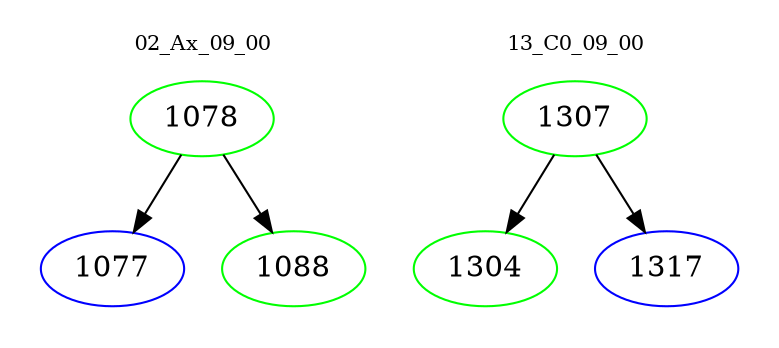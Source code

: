 digraph{
subgraph cluster_0 {
color = white
label = "02_Ax_09_00";
fontsize=10;
T0_1078 [label="1078", color="green"]
T0_1078 -> T0_1077 [color="black"]
T0_1077 [label="1077", color="blue"]
T0_1078 -> T0_1088 [color="black"]
T0_1088 [label="1088", color="green"]
}
subgraph cluster_1 {
color = white
label = "13_C0_09_00";
fontsize=10;
T1_1307 [label="1307", color="green"]
T1_1307 -> T1_1304 [color="black"]
T1_1304 [label="1304", color="green"]
T1_1307 -> T1_1317 [color="black"]
T1_1317 [label="1317", color="blue"]
}
}
